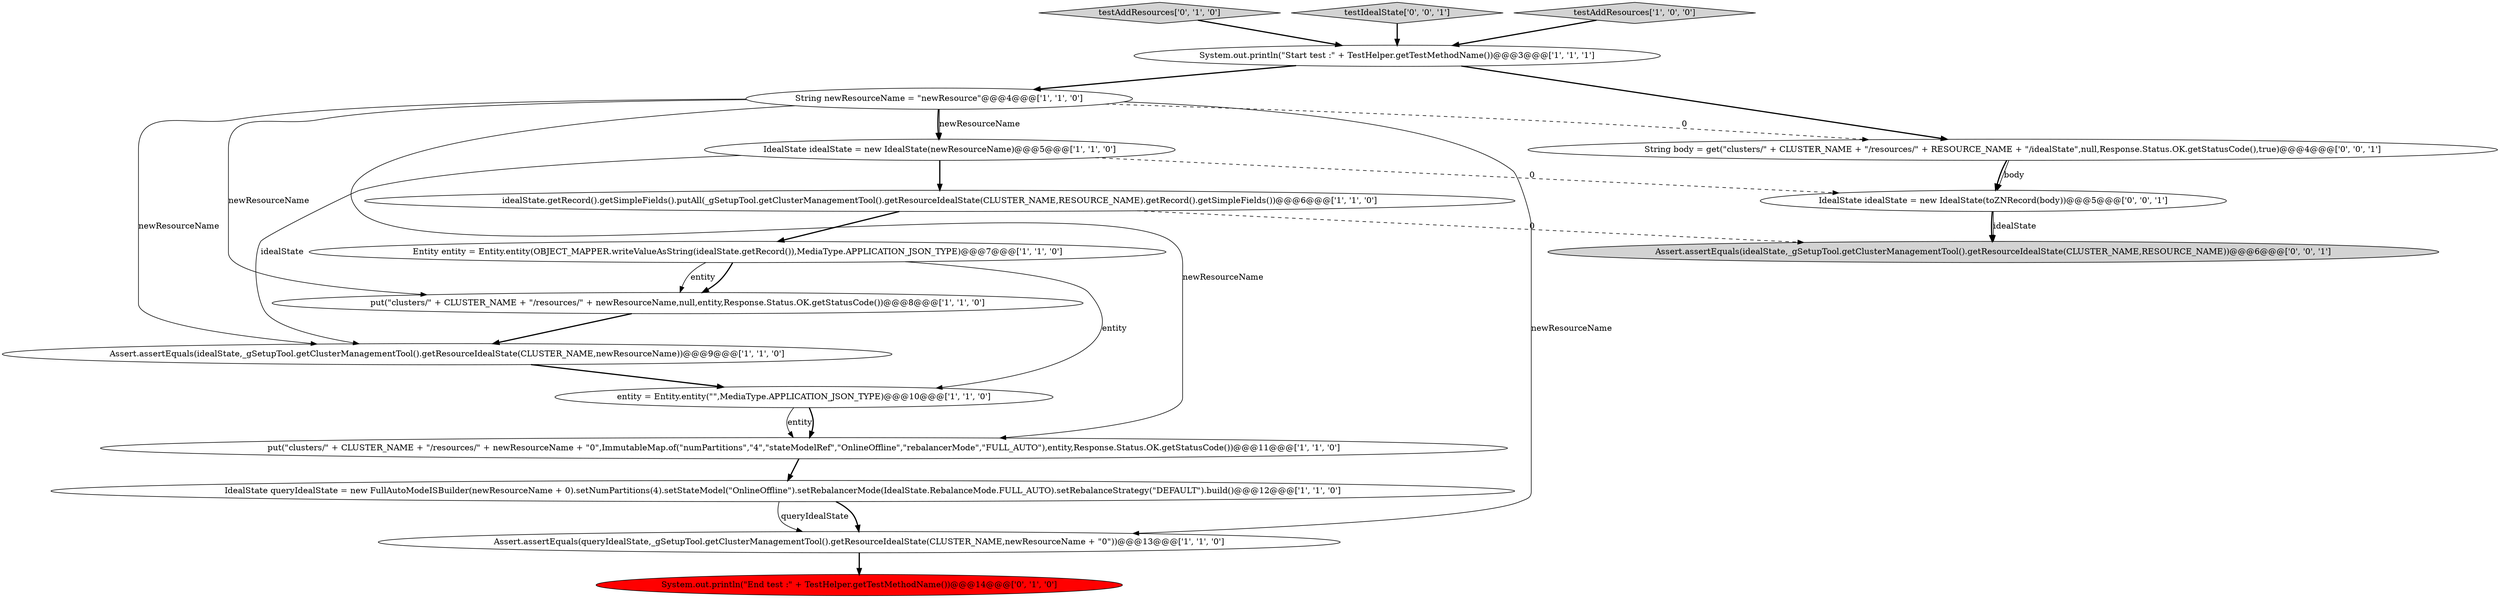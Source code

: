 digraph {
4 [style = filled, label = "Assert.assertEquals(idealState,_gSetupTool.getClusterManagementTool().getResourceIdealState(CLUSTER_NAME,newResourceName))@@@9@@@['1', '1', '0']", fillcolor = white, shape = ellipse image = "AAA0AAABBB1BBB"];
5 [style = filled, label = "IdealState queryIdealState = new FullAutoModeISBuilder(newResourceName + 0).setNumPartitions(4).setStateModel(\"OnlineOffline\").setRebalancerMode(IdealState.RebalanceMode.FULL_AUTO).setRebalanceStrategy(\"DEFAULT\").build()@@@12@@@['1', '1', '0']", fillcolor = white, shape = ellipse image = "AAA0AAABBB1BBB"];
10 [style = filled, label = "idealState.getRecord().getSimpleFields().putAll(_gSetupTool.getClusterManagementTool().getResourceIdealState(CLUSTER_NAME,RESOURCE_NAME).getRecord().getSimpleFields())@@@6@@@['1', '1', '0']", fillcolor = white, shape = ellipse image = "AAA0AAABBB1BBB"];
17 [style = filled, label = "String body = get(\"clusters/\" + CLUSTER_NAME + \"/resources/\" + RESOURCE_NAME + \"/idealState\",null,Response.Status.OK.getStatusCode(),true)@@@4@@@['0', '0', '1']", fillcolor = white, shape = ellipse image = "AAA0AAABBB3BBB"];
7 [style = filled, label = "IdealState idealState = new IdealState(newResourceName)@@@5@@@['1', '1', '0']", fillcolor = white, shape = ellipse image = "AAA0AAABBB1BBB"];
6 [style = filled, label = "System.out.println(\"Start test :\" + TestHelper.getTestMethodName())@@@3@@@['1', '1', '1']", fillcolor = white, shape = ellipse image = "AAA0AAABBB1BBB"];
8 [style = filled, label = "Assert.assertEquals(queryIdealState,_gSetupTool.getClusterManagementTool().getResourceIdealState(CLUSTER_NAME,newResourceName + \"0\"))@@@13@@@['1', '1', '0']", fillcolor = white, shape = ellipse image = "AAA0AAABBB1BBB"];
0 [style = filled, label = "String newResourceName = \"newResource\"@@@4@@@['1', '1', '0']", fillcolor = white, shape = ellipse image = "AAA0AAABBB1BBB"];
13 [style = filled, label = "testAddResources['0', '1', '0']", fillcolor = lightgray, shape = diamond image = "AAA0AAABBB2BBB"];
16 [style = filled, label = "IdealState idealState = new IdealState(toZNRecord(body))@@@5@@@['0', '0', '1']", fillcolor = white, shape = ellipse image = "AAA0AAABBB3BBB"];
12 [style = filled, label = "System.out.println(\"End test :\" + TestHelper.getTestMethodName())@@@14@@@['0', '1', '0']", fillcolor = red, shape = ellipse image = "AAA1AAABBB2BBB"];
15 [style = filled, label = "testIdealState['0', '0', '1']", fillcolor = lightgray, shape = diamond image = "AAA0AAABBB3BBB"];
14 [style = filled, label = "Assert.assertEquals(idealState,_gSetupTool.getClusterManagementTool().getResourceIdealState(CLUSTER_NAME,RESOURCE_NAME))@@@6@@@['0', '0', '1']", fillcolor = lightgray, shape = ellipse image = "AAA0AAABBB3BBB"];
3 [style = filled, label = "put(\"clusters/\" + CLUSTER_NAME + \"/resources/\" + newResourceName + \"0\",ImmutableMap.of(\"numPartitions\",\"4\",\"stateModelRef\",\"OnlineOffline\",\"rebalancerMode\",\"FULL_AUTO\"),entity,Response.Status.OK.getStatusCode())@@@11@@@['1', '1', '0']", fillcolor = white, shape = ellipse image = "AAA0AAABBB1BBB"];
2 [style = filled, label = "entity = Entity.entity(\"\",MediaType.APPLICATION_JSON_TYPE)@@@10@@@['1', '1', '0']", fillcolor = white, shape = ellipse image = "AAA0AAABBB1BBB"];
11 [style = filled, label = "Entity entity = Entity.entity(OBJECT_MAPPER.writeValueAsString(idealState.getRecord()),MediaType.APPLICATION_JSON_TYPE)@@@7@@@['1', '1', '0']", fillcolor = white, shape = ellipse image = "AAA0AAABBB1BBB"];
1 [style = filled, label = "put(\"clusters/\" + CLUSTER_NAME + \"/resources/\" + newResourceName,null,entity,Response.Status.OK.getStatusCode())@@@8@@@['1', '1', '0']", fillcolor = white, shape = ellipse image = "AAA0AAABBB1BBB"];
9 [style = filled, label = "testAddResources['1', '0', '0']", fillcolor = lightgray, shape = diamond image = "AAA0AAABBB1BBB"];
6->17 [style = bold, label=""];
11->2 [style = solid, label="entity"];
2->3 [style = solid, label="entity"];
5->8 [style = bold, label=""];
1->4 [style = bold, label=""];
17->16 [style = solid, label="body"];
16->14 [style = solid, label="idealState"];
7->10 [style = bold, label=""];
11->1 [style = bold, label=""];
7->16 [style = dashed, label="0"];
2->3 [style = bold, label=""];
7->4 [style = solid, label="idealState"];
0->3 [style = solid, label="newResourceName"];
0->8 [style = solid, label="newResourceName"];
15->6 [style = bold, label=""];
6->0 [style = bold, label=""];
4->2 [style = bold, label=""];
0->17 [style = dashed, label="0"];
9->6 [style = bold, label=""];
0->7 [style = bold, label=""];
3->5 [style = bold, label=""];
0->4 [style = solid, label="newResourceName"];
16->14 [style = bold, label=""];
0->1 [style = solid, label="newResourceName"];
0->7 [style = solid, label="newResourceName"];
5->8 [style = solid, label="queryIdealState"];
13->6 [style = bold, label=""];
10->14 [style = dashed, label="0"];
8->12 [style = bold, label=""];
17->16 [style = bold, label=""];
11->1 [style = solid, label="entity"];
10->11 [style = bold, label=""];
}

